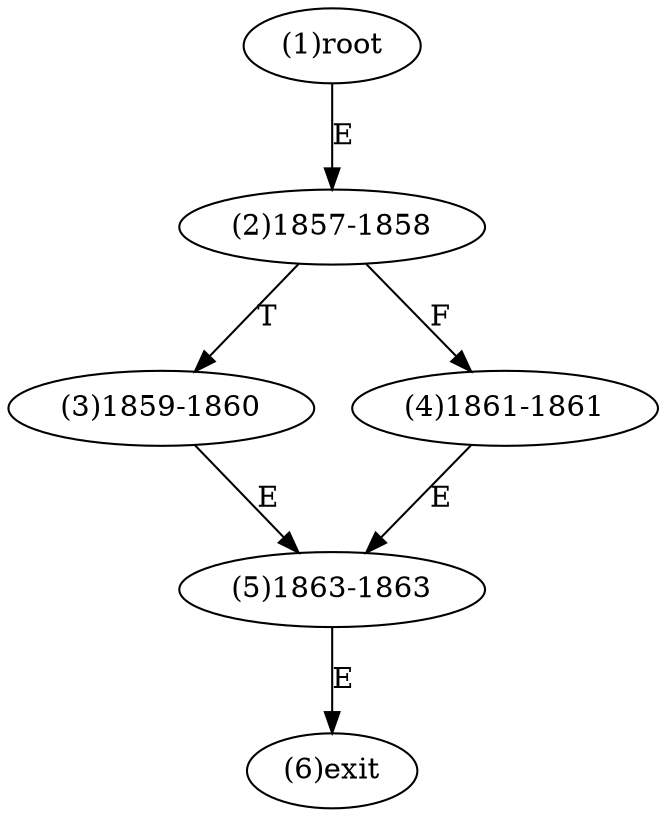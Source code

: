 digraph "" { 
1[ label="(1)root"];
2[ label="(2)1857-1858"];
3[ label="(3)1859-1860"];
4[ label="(4)1861-1861"];
5[ label="(5)1863-1863"];
6[ label="(6)exit"];
1->2[ label="E"];
2->4[ label="F"];
2->3[ label="T"];
3->5[ label="E"];
4->5[ label="E"];
5->6[ label="E"];
}
